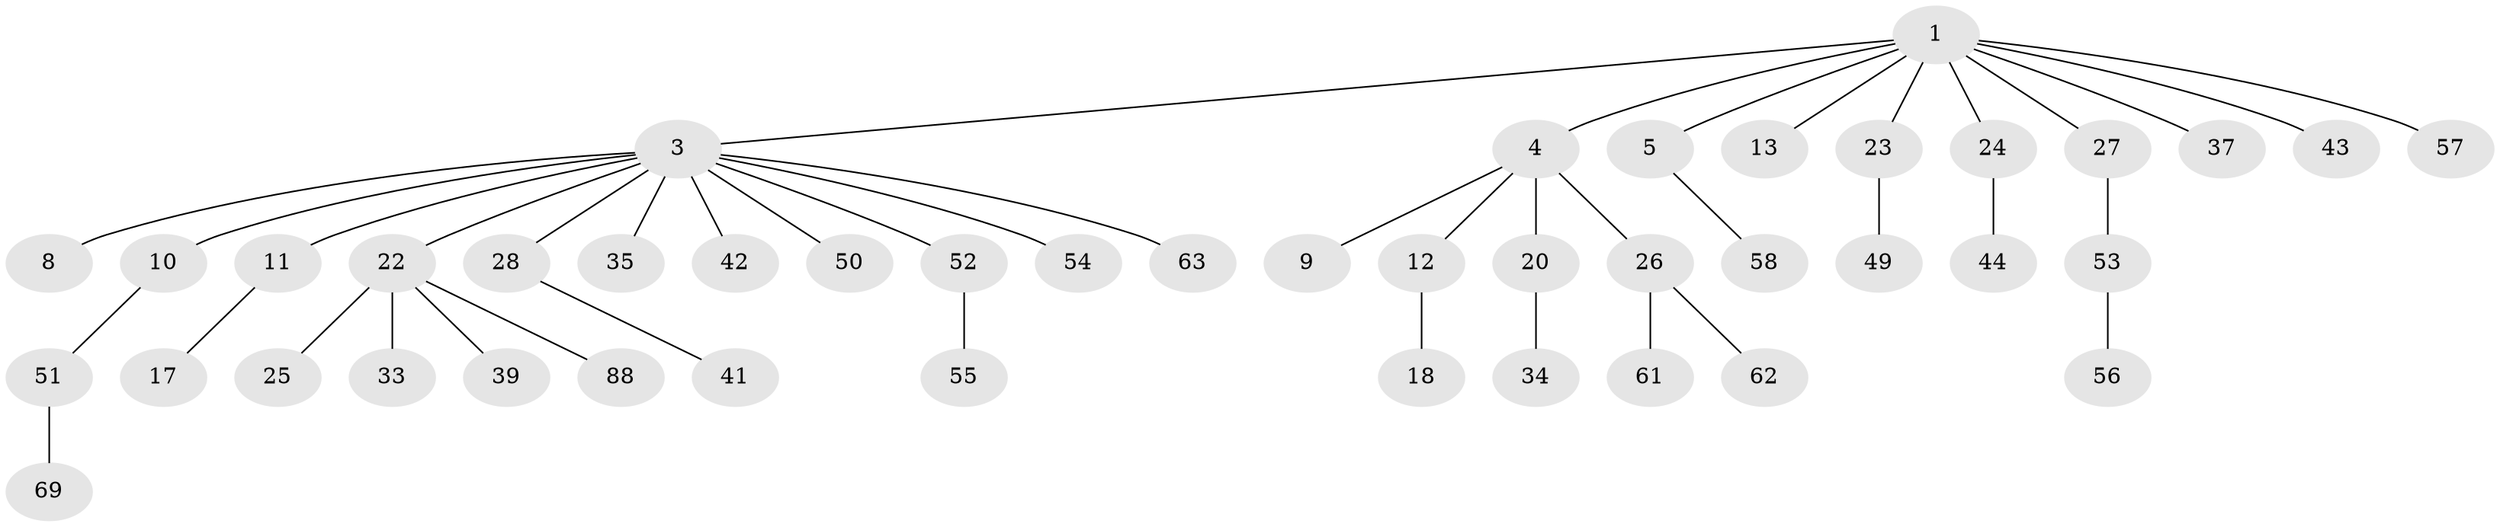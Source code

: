// original degree distribution, {3: 0.1797752808988764, 9: 0.011235955056179775, 5: 0.033707865168539325, 4: 0.033707865168539325, 2: 0.23595505617977527, 1: 0.4943820224719101, 6: 0.011235955056179775}
// Generated by graph-tools (version 1.1) at 2025/15/03/09/25 04:15:35]
// undirected, 44 vertices, 43 edges
graph export_dot {
graph [start="1"]
  node [color=gray90,style=filled];
  1 [super="+2"];
  3 [super="+7+15+6"];
  4;
  5 [super="+74+16"];
  8 [super="+14+73"];
  9 [super="+68"];
  10 [super="+45+64"];
  11 [super="+71+38"];
  12;
  13 [super="+29+36"];
  17 [super="+72"];
  18 [super="+31+19+70"];
  20;
  22;
  23;
  24 [super="+47"];
  25 [super="+30"];
  26;
  27 [super="+32"];
  28;
  33 [super="+79+76"];
  34;
  35;
  37;
  39 [super="+60"];
  41 [super="+86+84"];
  42;
  43 [super="+85+66"];
  44 [super="+82+81"];
  49;
  50;
  51;
  52;
  53;
  54;
  55;
  56 [super="+77"];
  57;
  58 [super="+83"];
  61 [super="+89"];
  62;
  63 [super="+67"];
  69;
  88;
  1 -- 23;
  1 -- 37;
  1 -- 3;
  1 -- 4;
  1 -- 5;
  1 -- 43;
  1 -- 13;
  1 -- 24;
  1 -- 57;
  1 -- 27;
  3 -- 10;
  3 -- 11;
  3 -- 50;
  3 -- 52;
  3 -- 35;
  3 -- 22;
  3 -- 42;
  3 -- 28;
  3 -- 63;
  3 -- 8;
  3 -- 54;
  4 -- 9;
  4 -- 12;
  4 -- 20;
  4 -- 26;
  5 -- 58;
  10 -- 51;
  11 -- 17;
  12 -- 18;
  20 -- 34;
  22 -- 25;
  22 -- 33;
  22 -- 39;
  22 -- 88;
  23 -- 49;
  24 -- 44;
  26 -- 61;
  26 -- 62;
  27 -- 53;
  28 -- 41;
  51 -- 69;
  52 -- 55;
  53 -- 56;
}
